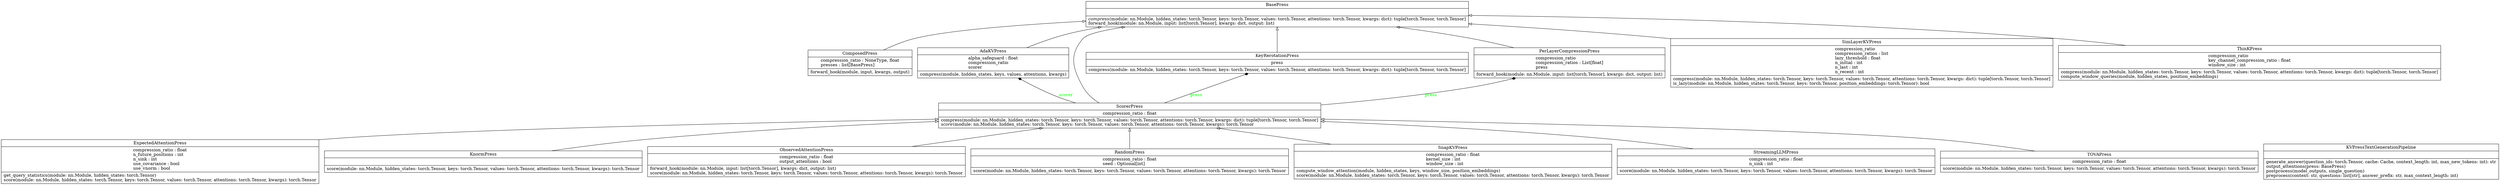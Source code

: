 digraph "classes" {
rankdir=BT
charset="utf-8"
"kvpress.presses.adakv_press.AdaKVPress" [color="black", fontcolor="black", label=<{AdaKVPress|alpha_safeguard : float<br ALIGN="LEFT"/>compression_ratio<br ALIGN="LEFT"/>scorer<br ALIGN="LEFT"/>|compress(module, hidden_states, keys, values, attentions, kwargs)<br ALIGN="LEFT"/>}>, shape="record", style="solid"];
"kvpress.presses.base_press.BasePress" [color="black", fontcolor="black", label=<{BasePress|<br ALIGN="LEFT"/>|<I>compress</I>(module: nn.Module, hidden_states: torch.Tensor, keys: torch.Tensor, values: torch.Tensor, attentions: torch.Tensor, kwargs: dict): tuple[torch.Tensor, torch.Tensor]<br ALIGN="LEFT"/>forward_hook(module: nn.Module, input: list[torch.Tensor], kwargs: dict, output: list)<br ALIGN="LEFT"/>}>, shape="record", style="solid"];
"kvpress.presses.composed_press.ComposedPress" [color="black", fontcolor="black", label=<{ComposedPress|compression_ratio : NoneType, float<br ALIGN="LEFT"/>presses : list[BasePress]<br ALIGN="LEFT"/>|forward_hook(module, input, kwargs, output)<br ALIGN="LEFT"/>}>, shape="record", style="solid"];
"kvpress.presses.expected_attention_press.ExpectedAttentionPress" [color="black", fontcolor="black", label=<{ExpectedAttentionPress|compression_ratio : float<br ALIGN="LEFT"/>n_future_positions : int<br ALIGN="LEFT"/>n_sink : int<br ALIGN="LEFT"/>use_covariance : bool<br ALIGN="LEFT"/>use_vnorm : bool<br ALIGN="LEFT"/>|get_query_statistics(module: nn.Module, hidden_states: torch.Tensor)<br ALIGN="LEFT"/>score(module: nn.Module, hidden_states: torch.Tensor, keys: torch.Tensor, values: torch.Tensor, attentions: torch.Tensor, kwargs): torch.Tensor<br ALIGN="LEFT"/>}>, shape="record", style="solid"];
"kvpress.pipeline.KVPressTextGenerationPipeline" [color="black", fontcolor="black", label=<{KVPressTextGenerationPipeline|<br ALIGN="LEFT"/>|generate_answer(question_ids: torch.Tensor, cache: Cache, context_length: int, max_new_tokens: int): str<br ALIGN="LEFT"/>output_attentions(press: BasePress)<br ALIGN="LEFT"/>postprocess(model_outputs, single_question)<br ALIGN="LEFT"/>preprocess(context: str, questions: list[str], answer_prefix: str, max_context_length: int)<br ALIGN="LEFT"/>}>, shape="record", style="solid"];
"kvpress.presses.key_rerotation_press.KeyRerotationPress" [color="black", fontcolor="black", label=<{KeyRerotationPress|press<br ALIGN="LEFT"/>|compress(module: nn.Module, hidden_states: torch.Tensor, keys: torch.Tensor, values: torch.Tensor, attentions: torch.Tensor, kwargs: dict): tuple[torch.Tensor, torch.Tensor]<br ALIGN="LEFT"/>}>, shape="record", style="solid"];
"kvpress.presses.knorm_press.KnormPress" [color="black", fontcolor="black", label=<{KnormPress|<br ALIGN="LEFT"/>|score(module: nn.Module, hidden_states: torch.Tensor, keys: torch.Tensor, values: torch.Tensor, attentions: torch.Tensor, kwargs): torch.Tensor<br ALIGN="LEFT"/>}>, shape="record", style="solid"];
"kvpress.presses.observed_attention_press.ObservedAttentionPress" [color="black", fontcolor="black", label=<{ObservedAttentionPress|compression_ratio : float<br ALIGN="LEFT"/>output_attentions : bool<br ALIGN="LEFT"/>|forward_hook(module: nn.Module, input: list[torch.Tensor], kwargs: dict, output: list)<br ALIGN="LEFT"/>score(module: nn.Module, hidden_states: torch.Tensor, keys: torch.Tensor, values: torch.Tensor, attentions: torch.Tensor, kwargs): torch.Tensor<br ALIGN="LEFT"/>}>, shape="record", style="solid"];
"kvpress.presses.per_layer_compression_press.PerLayerCompressionPress" [color="black", fontcolor="black", label=<{PerLayerCompressionPress|compression_ratio<br ALIGN="LEFT"/>compression_ratios : List[float]<br ALIGN="LEFT"/>press<br ALIGN="LEFT"/>|forward_hook(module: nn.Module, input: list[torch.Tensor], kwargs: dict, output: list)<br ALIGN="LEFT"/>}>, shape="record", style="solid"];
"kvpress.presses.random_press.RandomPress" [color="black", fontcolor="black", label=<{RandomPress|compression_ratio : float<br ALIGN="LEFT"/>seed : Optional[int]<br ALIGN="LEFT"/>|score(module: nn.Module, hidden_states: torch.Tensor, keys: torch.Tensor, values: torch.Tensor, attentions: torch.Tensor, kwargs): torch.Tensor<br ALIGN="LEFT"/>}>, shape="record", style="solid"];
"kvpress.presses.scorer_press.ScorerPress" [color="black", fontcolor="black", label=<{ScorerPress|compression_ratio : float<br ALIGN="LEFT"/>|compress(module: nn.Module, hidden_states: torch.Tensor, keys: torch.Tensor, values: torch.Tensor, attentions: torch.Tensor, kwargs: dict): tuple[torch.Tensor, torch.Tensor]<br ALIGN="LEFT"/><I>score</I>(module: nn.Module, hidden_states: torch.Tensor, keys: torch.Tensor, values: torch.Tensor, attentions: torch.Tensor, kwargs): torch.Tensor<br ALIGN="LEFT"/>}>, shape="record", style="solid"];
"kvpress.presses.simlayerkv_press.SimLayerKVPress" [color="black", fontcolor="black", label=<{SimLayerKVPress|compression_ratio<br ALIGN="LEFT"/>compression_ratios : list<br ALIGN="LEFT"/>lazy_threshold : float<br ALIGN="LEFT"/>n_initial : int<br ALIGN="LEFT"/>n_last : int<br ALIGN="LEFT"/>n_recent : int<br ALIGN="LEFT"/>|compress(module: nn.Module, hidden_states: torch.Tensor, keys: torch.Tensor, values: torch.Tensor, attentions: torch.Tensor, kwargs: dict): tuple[torch.Tensor, torch.Tensor]<br ALIGN="LEFT"/>is_lazy(module: nn.Module, hidden_states: torch.Tensor, keys: torch.Tensor, position_embeddings: torch.Tensor): bool<br ALIGN="LEFT"/>}>, shape="record", style="solid"];
"kvpress.presses.snapkv_press.SnapKVPress" [color="black", fontcolor="black", label=<{SnapKVPress|compression_ratio : float<br ALIGN="LEFT"/>kernel_size : int<br ALIGN="LEFT"/>window_size : int<br ALIGN="LEFT"/>|compute_window_attention(module, hidden_states, keys, window_size, position_embeddings)<br ALIGN="LEFT"/>score(module: nn.Module, hidden_states: torch.Tensor, keys: torch.Tensor, values: torch.Tensor, attentions: torch.Tensor, kwargs): torch.Tensor<br ALIGN="LEFT"/>}>, shape="record", style="solid"];
"kvpress.presses.streaming_llm_press.StreamingLLMPress" [color="black", fontcolor="black", label=<{StreamingLLMPress|compression_ratio : float<br ALIGN="LEFT"/>n_sink : int<br ALIGN="LEFT"/>|score(module: nn.Module, hidden_states: torch.Tensor, keys: torch.Tensor, values: torch.Tensor, attentions: torch.Tensor, kwargs): torch.Tensor<br ALIGN="LEFT"/>}>, shape="record", style="solid"];
"kvpress.presses.tova_press.TOVAPress" [color="black", fontcolor="black", label=<{TOVAPress|compression_ratio : float<br ALIGN="LEFT"/>|score(module: nn.Module, hidden_states: torch.Tensor, keys: torch.Tensor, values: torch.Tensor, attentions: torch.Tensor, kwargs): torch.Tensor<br ALIGN="LEFT"/>}>, shape="record", style="solid"];
"kvpress.presses.think_press.ThinKPress" [color="black", fontcolor="black", label=<{ThinKPress|compression_ratio<br ALIGN="LEFT"/>key_channel_compression_ratio : float<br ALIGN="LEFT"/>window_size : int<br ALIGN="LEFT"/>|compress(module: nn.Module, hidden_states: torch.Tensor, keys: torch.Tensor, values: torch.Tensor, attentions: torch.Tensor, kwargs: dict): tuple[torch.Tensor, torch.Tensor]<br ALIGN="LEFT"/>compute_window_queries(module, hidden_states, position_embeddings)<br ALIGN="LEFT"/>}>, shape="record", style="solid"];
"kvpress.presses.adakv_press.AdaKVPress" -> "kvpress.presses.base_press.BasePress" [arrowhead="empty", arrowtail="none"];
"kvpress.presses.composed_press.ComposedPress" -> "kvpress.presses.base_press.BasePress" [arrowhead="empty", arrowtail="none"];
"kvpress.presses.expected_attention_press.ExpectedAttentionPress" -> "kvpress.presses.scorer_press.ScorerPress" [arrowhead="empty", arrowtail="none"];
"kvpress.presses.key_rerotation_press.KeyRerotationPress" -> "kvpress.presses.base_press.BasePress" [arrowhead="empty", arrowtail="none"];
"kvpress.presses.knorm_press.KnormPress" -> "kvpress.presses.scorer_press.ScorerPress" [arrowhead="empty", arrowtail="none"];
"kvpress.presses.observed_attention_press.ObservedAttentionPress" -> "kvpress.presses.scorer_press.ScorerPress" [arrowhead="empty", arrowtail="none"];
"kvpress.presses.per_layer_compression_press.PerLayerCompressionPress" -> "kvpress.presses.base_press.BasePress" [arrowhead="empty", arrowtail="none"];
"kvpress.presses.random_press.RandomPress" -> "kvpress.presses.scorer_press.ScorerPress" [arrowhead="empty", arrowtail="none"];
"kvpress.presses.scorer_press.ScorerPress" -> "kvpress.presses.base_press.BasePress" [arrowhead="empty", arrowtail="none"];
"kvpress.presses.simlayerkv_press.SimLayerKVPress" -> "kvpress.presses.base_press.BasePress" [arrowhead="empty", arrowtail="none"];
"kvpress.presses.snapkv_press.SnapKVPress" -> "kvpress.presses.scorer_press.ScorerPress" [arrowhead="empty", arrowtail="none"];
"kvpress.presses.streaming_llm_press.StreamingLLMPress" -> "kvpress.presses.scorer_press.ScorerPress" [arrowhead="empty", arrowtail="none"];
"kvpress.presses.think_press.ThinKPress" -> "kvpress.presses.base_press.BasePress" [arrowhead="empty", arrowtail="none"];
"kvpress.presses.tova_press.TOVAPress" -> "kvpress.presses.scorer_press.ScorerPress" [arrowhead="empty", arrowtail="none"];
"kvpress.presses.scorer_press.ScorerPress" -> "kvpress.presses.adakv_press.AdaKVPress" [arrowhead="diamond", arrowtail="none", fontcolor="green", label="scorer", style="solid"];
"kvpress.presses.scorer_press.ScorerPress" -> "kvpress.presses.key_rerotation_press.KeyRerotationPress" [arrowhead="diamond", arrowtail="none", fontcolor="green", label="press", style="solid"];
"kvpress.presses.scorer_press.ScorerPress" -> "kvpress.presses.per_layer_compression_press.PerLayerCompressionPress" [arrowhead="diamond", arrowtail="none", fontcolor="green", label="press", style="solid"];
}
